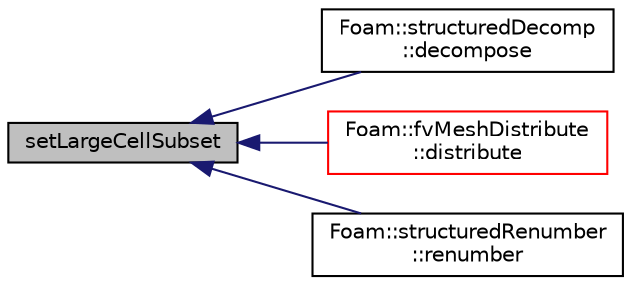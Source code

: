 digraph "setLargeCellSubset"
{
  bgcolor="transparent";
  edge [fontname="Helvetica",fontsize="10",labelfontname="Helvetica",labelfontsize="10"];
  node [fontname="Helvetica",fontsize="10",shape=record];
  rankdir="LR";
  Node1 [label="setLargeCellSubset",height=0.2,width=0.4,color="black", fillcolor="grey75", style="filled", fontcolor="black"];
  Node1 -> Node2 [dir="back",color="midnightblue",fontsize="10",style="solid",fontname="Helvetica"];
  Node2 [label="Foam::structuredDecomp\l::decompose",height=0.2,width=0.4,color="black",URL="$a02456.html#a971139d60fbf525c8a4dae56d9a386da",tooltip="Return for every coordinate the wanted processor number. Use the. "];
  Node1 -> Node3 [dir="back",color="midnightblue",fontsize="10",style="solid",fontname="Helvetica"];
  Node3 [label="Foam::fvMeshDistribute\l::distribute",height=0.2,width=0.4,color="red",URL="$a00878.html#acb11a389cf765470aea69d37a526cf1f",tooltip="Send cells to neighbours according to distribution. "];
  Node1 -> Node4 [dir="back",color="midnightblue",fontsize="10",style="solid",fontname="Helvetica"];
  Node4 [label="Foam::structuredRenumber\l::renumber",height=0.2,width=0.4,color="black",URL="$a02457.html#a8c8c314aed6bcca51f2e7ae9a90f1b82",tooltip="Return the order in which cells need to be visited, i.e. "];
}
